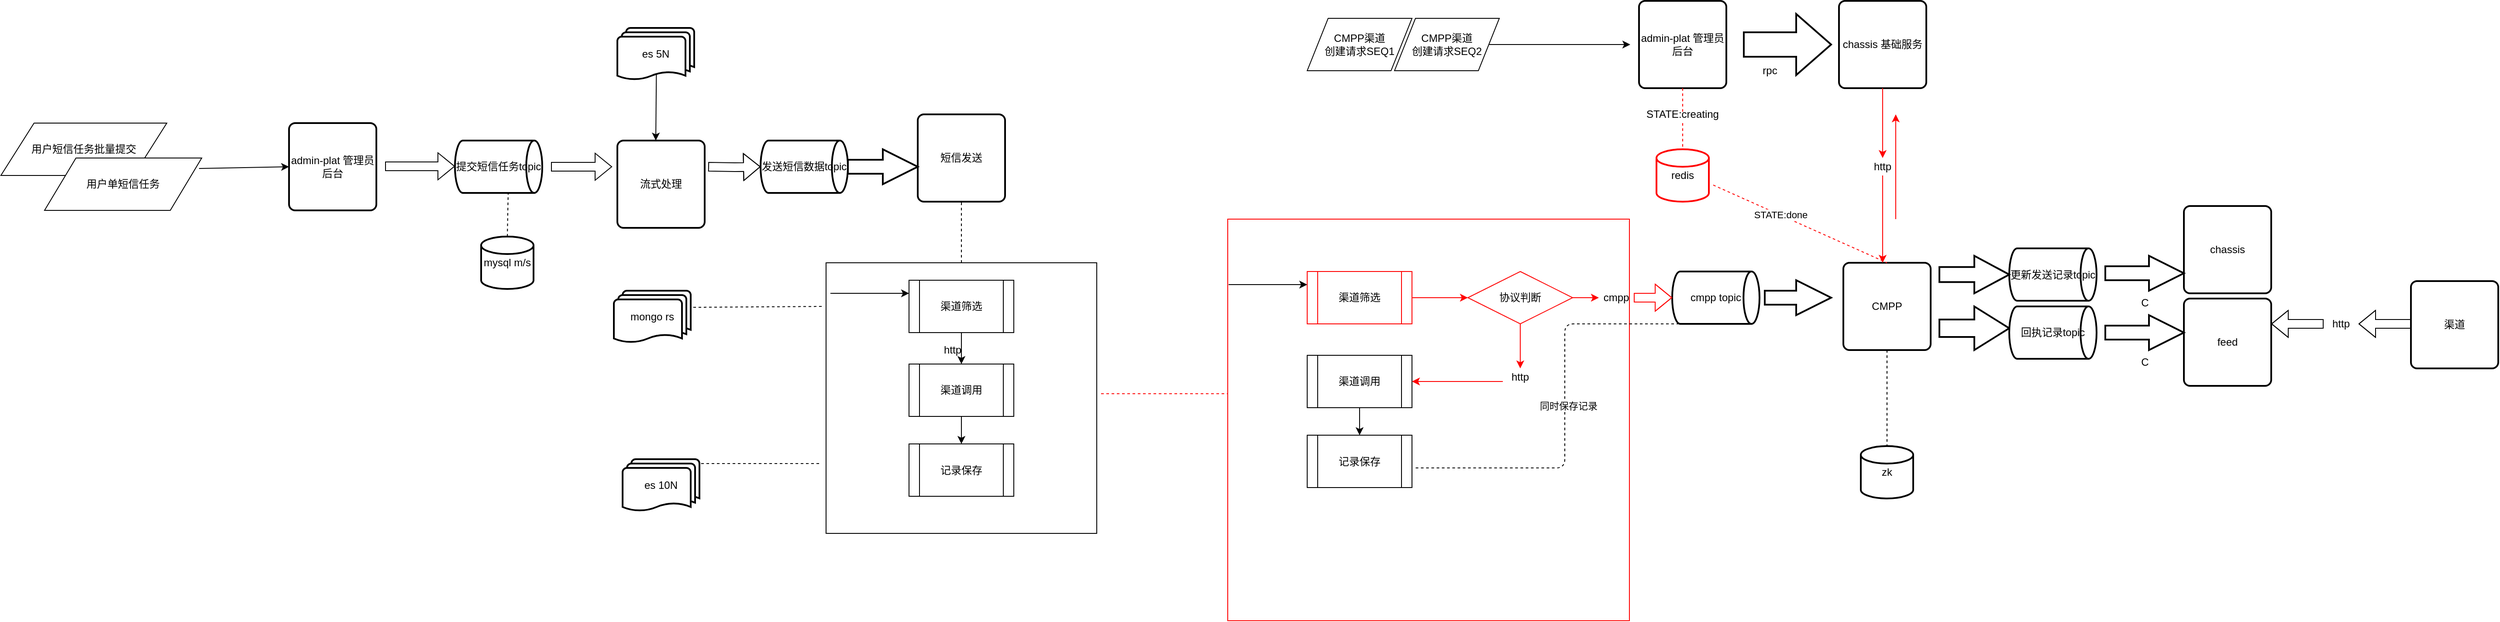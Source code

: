<mxfile version="13.1.1" type="github">
  <diagram id="C5RBs43oDa-KdzZeNtuy" name="Page-1">
    <mxGraphModel dx="2249" dy="713" grid="1" gridSize="10" guides="1" tooltips="1" connect="1" arrows="1" fold="1" page="1" pageScale="1" pageWidth="827" pageHeight="1169" math="0" shadow="0">
      <root>
        <mxCell id="WIyWlLk6GJQsqaUBKTNV-0" />
        <mxCell id="WIyWlLk6GJQsqaUBKTNV-1" parent="WIyWlLk6GJQsqaUBKTNV-0" />
        <mxCell id="lUR4yZglo8CspkgjD0Uk-7" value="用户短信任务批量提交" style="shape=parallelogram;perimeter=parallelogramPerimeter;whiteSpace=wrap;html=1;" parent="WIyWlLk6GJQsqaUBKTNV-1" vertex="1">
          <mxGeometry x="-470" y="200" width="190" height="60" as="geometry" />
        </mxCell>
        <mxCell id="lUR4yZglo8CspkgjD0Uk-5" value="" style="edgeStyle=orthogonalEdgeStyle;shape=flexArrow;rounded=0;orthogonalLoop=1;jettySize=auto;html=1;entryX=0;entryY=0.5;entryDx=0;entryDy=0;entryPerimeter=0;" parent="WIyWlLk6GJQsqaUBKTNV-1" target="lUR4yZglo8CspkgjD0Uk-69" edge="1">
          <mxGeometry relative="1" as="geometry">
            <mxPoint x="340" y="250" as="sourcePoint" />
            <mxPoint x="414" y="250" as="targetPoint" />
          </mxGeometry>
        </mxCell>
        <mxCell id="lUR4yZglo8CspkgjD0Uk-3" value="" style="edgeStyle=orthogonalEdgeStyle;shape=flexArrow;rounded=0;orthogonalLoop=1;jettySize=auto;html=1;" parent="WIyWlLk6GJQsqaUBKTNV-1" edge="1">
          <mxGeometry relative="1" as="geometry">
            <mxPoint x="50" y="249.5" as="targetPoint" />
            <mxPoint x="-30" y="249.5" as="sourcePoint" />
          </mxGeometry>
        </mxCell>
        <mxCell id="lUR4yZglo8CspkgjD0Uk-2" value="用户单短信任务" style="shape=parallelogram;perimeter=parallelogramPerimeter;whiteSpace=wrap;html=1;" parent="WIyWlLk6GJQsqaUBKTNV-1" vertex="1">
          <mxGeometry x="-420" y="240" width="180" height="60" as="geometry" />
        </mxCell>
        <mxCell id="lUR4yZglo8CspkgjD0Uk-6" value="" style="edgeStyle=orthogonalEdgeStyle;shape=flexArrow;rounded=0;orthogonalLoop=1;jettySize=auto;html=1;" parent="WIyWlLk6GJQsqaUBKTNV-1" edge="1">
          <mxGeometry relative="1" as="geometry">
            <mxPoint x="160" y="250" as="sourcePoint" />
            <mxPoint x="230" y="250" as="targetPoint" />
          </mxGeometry>
        </mxCell>
        <mxCell id="lUR4yZglo8CspkgjD0Uk-11" value="" style="whiteSpace=wrap;html=1;aspect=fixed;" parent="WIyWlLk6GJQsqaUBKTNV-1" vertex="1">
          <mxGeometry x="475" y="360" width="310" height="310" as="geometry" />
        </mxCell>
        <mxCell id="lUR4yZglo8CspkgjD0Uk-12" value="" style="endArrow=none;dashed=1;html=1;entryX=0.5;entryY=1;entryDx=0;entryDy=0;" parent="WIyWlLk6GJQsqaUBKTNV-1" source="lUR4yZglo8CspkgjD0Uk-11" target="lUR4yZglo8CspkgjD0Uk-73" edge="1">
          <mxGeometry width="50" height="50" relative="1" as="geometry">
            <mxPoint x="390" y="410" as="sourcePoint" />
            <mxPoint x="600" y="280" as="targetPoint" />
          </mxGeometry>
        </mxCell>
        <mxCell id="lUR4yZglo8CspkgjD0Uk-17" value="渠道调用" style="shape=process;whiteSpace=wrap;html=1;backgroundOutline=1;" parent="WIyWlLk6GJQsqaUBKTNV-1" vertex="1">
          <mxGeometry x="570" y="476" width="120" height="60" as="geometry" />
        </mxCell>
        <mxCell id="lUR4yZglo8CspkgjD0Uk-18" value="记录保存" style="shape=process;whiteSpace=wrap;html=1;backgroundOutline=1;" parent="WIyWlLk6GJQsqaUBKTNV-1" vertex="1">
          <mxGeometry x="570" y="567.5" width="120" height="60" as="geometry" />
        </mxCell>
        <mxCell id="lUR4yZglo8CspkgjD0Uk-19" value="渠道筛选" style="shape=process;whiteSpace=wrap;html=1;backgroundOutline=1;" parent="WIyWlLk6GJQsqaUBKTNV-1" vertex="1">
          <mxGeometry x="570" y="380" width="120" height="60" as="geometry" />
        </mxCell>
        <mxCell id="lUR4yZglo8CspkgjD0Uk-20" value="" style="endArrow=none;dashed=1;html=1;" parent="WIyWlLk6GJQsqaUBKTNV-1" edge="1">
          <mxGeometry width="50" height="50" relative="1" as="geometry">
            <mxPoint x="332" y="590" as="sourcePoint" />
            <mxPoint x="470" y="590" as="targetPoint" />
          </mxGeometry>
        </mxCell>
        <mxCell id="lUR4yZglo8CspkgjD0Uk-22" value="" style="endArrow=none;dashed=1;html=1;exitX=1.034;exitY=0.317;exitDx=0;exitDy=0;exitPerimeter=0;" parent="WIyWlLk6GJQsqaUBKTNV-1" source="lUR4yZglo8CspkgjD0Uk-66" edge="1">
          <mxGeometry width="50" height="50" relative="1" as="geometry">
            <mxPoint x="330" y="410" as="sourcePoint" />
            <mxPoint x="472" y="410" as="targetPoint" />
          </mxGeometry>
        </mxCell>
        <mxCell id="lUR4yZglo8CspkgjD0Uk-36" value="" style="endArrow=none;dashed=1;html=1;entryX=1;entryY=0.613;entryDx=0;entryDy=0;exitX=0.5;exitY=0;exitDx=0;exitDy=0;entryPerimeter=0;" parent="WIyWlLk6GJQsqaUBKTNV-1" edge="1">
          <mxGeometry width="50" height="50" relative="1" as="geometry">
            <mxPoint x="110" y="330" as="sourcePoint" />
            <mxPoint x="110.96" y="280" as="targetPoint" />
          </mxGeometry>
        </mxCell>
        <mxCell id="lUR4yZglo8CspkgjD0Uk-37" value="" style="endArrow=classic;html=1;entryX=0.5;entryY=0;entryDx=0;entryDy=0;exitX=0.508;exitY=0.888;exitDx=0;exitDy=0;exitPerimeter=0;" parent="WIyWlLk6GJQsqaUBKTNV-1" edge="1">
          <mxGeometry width="50" height="50" relative="1" as="geometry">
            <mxPoint x="280.96" y="111.04" as="sourcePoint" />
            <mxPoint x="280" y="220" as="targetPoint" />
          </mxGeometry>
        </mxCell>
        <mxCell id="lUR4yZglo8CspkgjD0Uk-38" value="" style="endArrow=classic;html=1;exitX=0.5;exitY=1;exitDx=0;exitDy=0;entryX=0.5;entryY=0;entryDx=0;entryDy=0;" parent="WIyWlLk6GJQsqaUBKTNV-1" source="lUR4yZglo8CspkgjD0Uk-19" target="lUR4yZglo8CspkgjD0Uk-17" edge="1">
          <mxGeometry width="50" height="50" relative="1" as="geometry">
            <mxPoint x="420" y="520" as="sourcePoint" />
            <mxPoint x="470" y="470" as="targetPoint" />
          </mxGeometry>
        </mxCell>
        <mxCell id="lUR4yZglo8CspkgjD0Uk-39" value="" style="endArrow=classic;html=1;exitX=0.5;exitY=1;exitDx=0;exitDy=0;entryX=0.5;entryY=0;entryDx=0;entryDy=0;" parent="WIyWlLk6GJQsqaUBKTNV-1" source="lUR4yZglo8CspkgjD0Uk-17" target="lUR4yZglo8CspkgjD0Uk-18" edge="1">
          <mxGeometry width="50" height="50" relative="1" as="geometry">
            <mxPoint x="640" y="450" as="sourcePoint" />
            <mxPoint x="640" y="480" as="targetPoint" />
          </mxGeometry>
        </mxCell>
        <mxCell id="lUR4yZglo8CspkgjD0Uk-40" value="" style="endArrow=classic;html=1;entryX=0;entryY=0.25;entryDx=0;entryDy=0;" parent="WIyWlLk6GJQsqaUBKTNV-1" target="lUR4yZglo8CspkgjD0Uk-19" edge="1">
          <mxGeometry width="50" height="50" relative="1" as="geometry">
            <mxPoint x="480" y="395" as="sourcePoint" />
            <mxPoint x="470" y="470" as="targetPoint" />
          </mxGeometry>
        </mxCell>
        <mxCell id="lUR4yZglo8CspkgjD0Uk-43" value="http" style="text;html=1;strokeColor=none;fillColor=none;align=center;verticalAlign=middle;whiteSpace=wrap;rounded=0;" parent="WIyWlLk6GJQsqaUBKTNV-1" vertex="1">
          <mxGeometry x="600" y="450" width="40" height="20" as="geometry" />
        </mxCell>
        <mxCell id="lUR4yZglo8CspkgjD0Uk-46" value="" style="endArrow=none;dashed=1;html=1;strokeColor=#FF0000;" parent="WIyWlLk6GJQsqaUBKTNV-1" edge="1">
          <mxGeometry width="50" height="50" relative="1" as="geometry">
            <mxPoint x="790" y="510" as="sourcePoint" />
            <mxPoint x="940" y="510" as="targetPoint" />
          </mxGeometry>
        </mxCell>
        <mxCell id="lUR4yZglo8CspkgjD0Uk-47" value="" style="whiteSpace=wrap;html=1;aspect=fixed;strokeColor=#FF0000;" parent="WIyWlLk6GJQsqaUBKTNV-1" vertex="1">
          <mxGeometry x="935" y="310" width="460" height="460" as="geometry" />
        </mxCell>
        <mxCell id="lUR4yZglo8CspkgjD0Uk-48" value="渠道调用" style="shape=process;whiteSpace=wrap;html=1;backgroundOutline=1;strokeColor=#000000;" parent="WIyWlLk6GJQsqaUBKTNV-1" vertex="1">
          <mxGeometry x="1026" y="466" width="120" height="60" as="geometry" />
        </mxCell>
        <mxCell id="lUR4yZglo8CspkgjD0Uk-49" value="记录保存" style="shape=process;whiteSpace=wrap;html=1;backgroundOutline=1;strokeColor=#000000;" parent="WIyWlLk6GJQsqaUBKTNV-1" vertex="1">
          <mxGeometry x="1026" y="557.5" width="120" height="60" as="geometry" />
        </mxCell>
        <mxCell id="lUR4yZglo8CspkgjD0Uk-50" value="渠道筛选" style="shape=process;whiteSpace=wrap;html=1;backgroundOutline=1;strokeColor=#FF0000;" parent="WIyWlLk6GJQsqaUBKTNV-1" vertex="1">
          <mxGeometry x="1026" y="370" width="120" height="60" as="geometry" />
        </mxCell>
        <mxCell id="lUR4yZglo8CspkgjD0Uk-52" value="" style="endArrow=classic;html=1;exitX=0.5;exitY=1;exitDx=0;exitDy=0;entryX=0.5;entryY=0;entryDx=0;entryDy=0;strokeColor=#000000;" parent="WIyWlLk6GJQsqaUBKTNV-1" source="lUR4yZglo8CspkgjD0Uk-48" target="lUR4yZglo8CspkgjD0Uk-49" edge="1">
          <mxGeometry width="50" height="50" relative="1" as="geometry">
            <mxPoint x="1096" y="440" as="sourcePoint" />
            <mxPoint x="1096" y="470" as="targetPoint" />
          </mxGeometry>
        </mxCell>
        <mxCell id="lUR4yZglo8CspkgjD0Uk-53" value="" style="endArrow=classic;html=1;entryX=0;entryY=0.25;entryDx=0;entryDy=0;strokeColor=#000000;" parent="WIyWlLk6GJQsqaUBKTNV-1" target="lUR4yZglo8CspkgjD0Uk-50" edge="1">
          <mxGeometry width="50" height="50" relative="1" as="geometry">
            <mxPoint x="936" y="385" as="sourcePoint" />
            <mxPoint x="926" y="460" as="targetPoint" />
          </mxGeometry>
        </mxCell>
        <mxCell id="lUR4yZglo8CspkgjD0Uk-55" value="协议判断" style="rhombus;whiteSpace=wrap;html=1;strokeColor=#FF0000;fillColor=#FFFFFF;" parent="WIyWlLk6GJQsqaUBKTNV-1" vertex="1">
          <mxGeometry x="1210" y="370" width="120" height="60" as="geometry" />
        </mxCell>
        <mxCell id="lUR4yZglo8CspkgjD0Uk-58" value="" style="endArrow=classic;html=1;strokeColor=#FF0000;exitX=1;exitY=0.5;exitDx=0;exitDy=0;entryX=0;entryY=0.5;entryDx=0;entryDy=0;" parent="WIyWlLk6GJQsqaUBKTNV-1" source="lUR4yZglo8CspkgjD0Uk-50" target="lUR4yZglo8CspkgjD0Uk-55" edge="1">
          <mxGeometry width="50" height="50" relative="1" as="geometry">
            <mxPoint x="930" y="610" as="sourcePoint" />
            <mxPoint x="980" y="560" as="targetPoint" />
          </mxGeometry>
        </mxCell>
        <mxCell id="lUR4yZglo8CspkgjD0Uk-65" value="es 10N" style="strokeWidth=2;html=1;shape=mxgraph.flowchart.multi-document;whiteSpace=wrap;fillColor=#FFFFFF;" parent="WIyWlLk6GJQsqaUBKTNV-1" vertex="1">
          <mxGeometry x="242" y="585" width="88" height="60" as="geometry" />
        </mxCell>
        <mxCell id="lUR4yZglo8CspkgjD0Uk-66" value="mongo rs" style="strokeWidth=2;html=1;shape=mxgraph.flowchart.multi-document;whiteSpace=wrap;fillColor=#FFFFFF;" parent="WIyWlLk6GJQsqaUBKTNV-1" vertex="1">
          <mxGeometry x="232" y="392" width="88" height="60" as="geometry" />
        </mxCell>
        <mxCell id="lUR4yZglo8CspkgjD0Uk-67" value="mysql m/s" style="strokeWidth=2;html=1;shape=mxgraph.flowchart.database;whiteSpace=wrap;fillColor=#FFFFFF;" parent="WIyWlLk6GJQsqaUBKTNV-1" vertex="1">
          <mxGeometry x="80" y="330" width="60" height="60" as="geometry" />
        </mxCell>
        <mxCell id="lUR4yZglo8CspkgjD0Uk-68" value="es 5N" style="strokeWidth=2;html=1;shape=mxgraph.flowchart.multi-document;whiteSpace=wrap;fillColor=#FFFFFF;" parent="WIyWlLk6GJQsqaUBKTNV-1" vertex="1">
          <mxGeometry x="236" y="91" width="88" height="60" as="geometry" />
        </mxCell>
        <mxCell id="lUR4yZglo8CspkgjD0Uk-69" value="发送短信数据topic" style="strokeWidth=2;html=1;shape=mxgraph.flowchart.direct_data;whiteSpace=wrap;fillColor=#FFFFFF;" parent="WIyWlLk6GJQsqaUBKTNV-1" vertex="1">
          <mxGeometry x="400" y="220" width="100" height="60" as="geometry" />
        </mxCell>
        <mxCell id="lUR4yZglo8CspkgjD0Uk-70" value="提交短信任务topic" style="strokeWidth=2;html=1;shape=mxgraph.flowchart.direct_data;whiteSpace=wrap;fillColor=#FFFFFF;" parent="WIyWlLk6GJQsqaUBKTNV-1" vertex="1">
          <mxGeometry x="50" y="220" width="100" height="60" as="geometry" />
        </mxCell>
        <mxCell id="lUR4yZglo8CspkgjD0Uk-73" value="短信发送" style="rounded=1;whiteSpace=wrap;html=1;absoluteArcSize=1;arcSize=14;strokeWidth=2;fillColor=#FFFFFF;" parent="WIyWlLk6GJQsqaUBKTNV-1" vertex="1">
          <mxGeometry x="580" y="190" width="100" height="100" as="geometry" />
        </mxCell>
        <mxCell id="lUR4yZglo8CspkgjD0Uk-74" value="" style="verticalLabelPosition=bottom;verticalAlign=top;html=1;strokeWidth=2;shape=mxgraph.arrows2.arrow;dy=0.6;dx=40;notch=0;fillColor=#FFFFFF;" parent="WIyWlLk6GJQsqaUBKTNV-1" vertex="1">
          <mxGeometry x="500" y="230" width="80" height="40" as="geometry" />
        </mxCell>
        <mxCell id="lUR4yZglo8CspkgjD0Uk-75" value="&lt;span&gt;流式处理&lt;/span&gt;" style="rounded=1;whiteSpace=wrap;html=1;absoluteArcSize=1;arcSize=14;strokeWidth=2;fillColor=#FFFFFF;" parent="WIyWlLk6GJQsqaUBKTNV-1" vertex="1">
          <mxGeometry x="236" y="220" width="100" height="100" as="geometry" />
        </mxCell>
        <mxCell id="lUR4yZglo8CspkgjD0Uk-77" value="cmpp topic" style="strokeWidth=2;html=1;shape=mxgraph.flowchart.direct_data;whiteSpace=wrap;fillColor=#FFFFFF;" parent="WIyWlLk6GJQsqaUBKTNV-1" vertex="1">
          <mxGeometry x="1444" y="370" width="100" height="60" as="geometry" />
        </mxCell>
        <mxCell id="lUR4yZglo8CspkgjD0Uk-81" value="" style="edgeStyle=elbowEdgeStyle;shape=flexArrow;rounded=0;orthogonalLoop=1;jettySize=auto;elbow=vertical;html=1;strokeColor=#FF0000;" parent="WIyWlLk6GJQsqaUBKTNV-1" source="lUR4yZglo8CspkgjD0Uk-79" target="lUR4yZglo8CspkgjD0Uk-77" edge="1">
          <mxGeometry relative="1" as="geometry" />
        </mxCell>
        <mxCell id="lUR4yZglo8CspkgjD0Uk-79" value="cmpp" style="text;html=1;strokeColor=none;fillColor=none;align=center;verticalAlign=middle;whiteSpace=wrap;rounded=0;" parent="WIyWlLk6GJQsqaUBKTNV-1" vertex="1">
          <mxGeometry x="1360" y="390" width="40" height="20" as="geometry" />
        </mxCell>
        <mxCell id="lUR4yZglo8CspkgjD0Uk-80" value="" style="endArrow=classic;html=1;strokeColor=#FF0000;exitX=1;exitY=0.5;exitDx=0;exitDy=0;entryX=0;entryY=0.5;entryDx=0;entryDy=0;entryPerimeter=0;" parent="WIyWlLk6GJQsqaUBKTNV-1" source="lUR4yZglo8CspkgjD0Uk-55" target="lUR4yZglo8CspkgjD0Uk-79" edge="1">
          <mxGeometry width="50" height="50" relative="1" as="geometry">
            <mxPoint x="1330" y="400" as="sourcePoint" />
            <mxPoint x="1400" y="400" as="targetPoint" />
            <Array as="points" />
          </mxGeometry>
        </mxCell>
        <mxCell id="lUR4yZglo8CspkgjD0Uk-82" value="http" style="text;html=1;strokeColor=none;fillColor=none;align=center;verticalAlign=middle;whiteSpace=wrap;rounded=0;" parent="WIyWlLk6GJQsqaUBKTNV-1" vertex="1">
          <mxGeometry x="1250" y="481" width="40" height="20" as="geometry" />
        </mxCell>
        <mxCell id="lUR4yZglo8CspkgjD0Uk-89" value="" style="endArrow=classic;html=1;strokeColor=#FF0000;exitX=0.5;exitY=1;exitDx=0;exitDy=0;entryX=0.5;entryY=0;entryDx=0;entryDy=0;" parent="WIyWlLk6GJQsqaUBKTNV-1" source="lUR4yZglo8CspkgjD0Uk-55" target="lUR4yZglo8CspkgjD0Uk-82" edge="1">
          <mxGeometry width="50" height="50" relative="1" as="geometry">
            <mxPoint x="1260" y="470" as="sourcePoint" />
            <mxPoint x="1310" y="420" as="targetPoint" />
          </mxGeometry>
        </mxCell>
        <mxCell id="lUR4yZglo8CspkgjD0Uk-90" value="" style="endArrow=classic;html=1;strokeColor=#FF0000;exitX=0;exitY=0.75;exitDx=0;exitDy=0;" parent="WIyWlLk6GJQsqaUBKTNV-1" source="lUR4yZglo8CspkgjD0Uk-82" target="lUR4yZglo8CspkgjD0Uk-48" edge="1">
          <mxGeometry width="50" height="50" relative="1" as="geometry">
            <mxPoint x="1190" y="530" as="sourcePoint" />
            <mxPoint x="1240" y="480" as="targetPoint" />
          </mxGeometry>
        </mxCell>
        <mxCell id="lUR4yZglo8CspkgjD0Uk-92" value="" style="verticalLabelPosition=bottom;verticalAlign=top;html=1;strokeWidth=2;shape=mxgraph.arrows2.arrow;dy=0.6;dx=40;notch=0;fillColor=#FFFFFF;" parent="WIyWlLk6GJQsqaUBKTNV-1" vertex="1">
          <mxGeometry x="1550" y="380" width="76" height="40" as="geometry" />
        </mxCell>
        <mxCell id="lUR4yZglo8CspkgjD0Uk-93" value="更新发送记录topic" style="strokeWidth=2;html=1;shape=mxgraph.flowchart.direct_data;whiteSpace=wrap;fillColor=#FFFFFF;" parent="WIyWlLk6GJQsqaUBKTNV-1" vertex="1">
          <mxGeometry x="1830" y="343.5" width="100" height="60" as="geometry" />
        </mxCell>
        <mxCell id="lUR4yZglo8CspkgjD0Uk-94" value="" style="verticalLabelPosition=bottom;verticalAlign=top;html=1;strokeWidth=2;shape=mxgraph.arrows2.arrow;dy=0.6;dx=40;notch=0;fillColor=#FFFFFF;" parent="WIyWlLk6GJQsqaUBKTNV-1" vertex="1">
          <mxGeometry x="1750" y="352" width="80" height="43" as="geometry" />
        </mxCell>
        <mxCell id="lUR4yZglo8CspkgjD0Uk-95" value="" style="verticalLabelPosition=bottom;verticalAlign=top;html=1;strokeWidth=2;shape=mxgraph.arrows2.arrow;dy=0.6;dx=40;notch=0;fillColor=#FFFFFF;" parent="WIyWlLk6GJQsqaUBKTNV-1" vertex="1">
          <mxGeometry x="1750" y="410" width="80" height="50" as="geometry" />
        </mxCell>
        <mxCell id="lUR4yZglo8CspkgjD0Uk-96" value="回执记录topic" style="strokeWidth=2;html=1;shape=mxgraph.flowchart.direct_data;whiteSpace=wrap;fillColor=#FFFFFF;" parent="WIyWlLk6GJQsqaUBKTNV-1" vertex="1">
          <mxGeometry x="1830" y="410" width="100" height="60" as="geometry" />
        </mxCell>
        <mxCell id="lUR4yZglo8CspkgjD0Uk-97" value="feed" style="rounded=1;whiteSpace=wrap;html=1;absoluteArcSize=1;arcSize=14;strokeWidth=2;fillColor=#FFFFFF;" parent="WIyWlLk6GJQsqaUBKTNV-1" vertex="1">
          <mxGeometry x="2030" y="401" width="100" height="100" as="geometry" />
        </mxCell>
        <mxCell id="lUR4yZglo8CspkgjD0Uk-98" value="chassis" style="rounded=1;whiteSpace=wrap;html=1;absoluteArcSize=1;arcSize=14;strokeWidth=2;fillColor=#FFFFFF;" parent="WIyWlLk6GJQsqaUBKTNV-1" vertex="1">
          <mxGeometry x="2030" y="295" width="100" height="100" as="geometry" />
        </mxCell>
        <mxCell id="lUR4yZglo8CspkgjD0Uk-99" value="C" style="verticalLabelPosition=bottom;verticalAlign=top;html=1;strokeWidth=2;shape=mxgraph.arrows2.arrow;dy=0.6;dx=40;notch=0;fillColor=#FFFFFF;" parent="WIyWlLk6GJQsqaUBKTNV-1" vertex="1">
          <mxGeometry x="1940" y="420" width="90" height="40" as="geometry" />
        </mxCell>
        <mxCell id="lUR4yZglo8CspkgjD0Uk-108" value="C" style="verticalLabelPosition=bottom;verticalAlign=top;html=1;strokeWidth=2;shape=mxgraph.arrows2.arrow;dy=0.6;dx=40;notch=0;fillColor=#FFFFFF;" parent="WIyWlLk6GJQsqaUBKTNV-1" vertex="1">
          <mxGeometry x="1940" y="352" width="90" height="40" as="geometry" />
        </mxCell>
        <mxCell id="lUR4yZglo8CspkgjD0Uk-113" value="" style="edgeStyle=elbowEdgeStyle;shape=flexArrow;rounded=0;orthogonalLoop=1;jettySize=auto;elbow=vertical;html=1;strokeColor=#000000;" parent="WIyWlLk6GJQsqaUBKTNV-1" source="lUR4yZglo8CspkgjD0Uk-112" target="lUR4yZglo8CspkgjD0Uk-97" edge="1">
          <mxGeometry relative="1" as="geometry" />
        </mxCell>
        <mxCell id="lUR4yZglo8CspkgjD0Uk-112" value="http" style="text;html=1;strokeColor=none;fillColor=none;align=center;verticalAlign=middle;whiteSpace=wrap;rounded=0;" parent="WIyWlLk6GJQsqaUBKTNV-1" vertex="1">
          <mxGeometry x="2190" y="420" width="40" height="20" as="geometry" />
        </mxCell>
        <mxCell id="lUR4yZglo8CspkgjD0Uk-115" value="" style="edgeStyle=elbowEdgeStyle;shape=flexArrow;rounded=0;orthogonalLoop=1;jettySize=auto;elbow=vertical;html=1;strokeColor=#000000;" parent="WIyWlLk6GJQsqaUBKTNV-1" source="lUR4yZglo8CspkgjD0Uk-114" target="lUR4yZglo8CspkgjD0Uk-112" edge="1">
          <mxGeometry relative="1" as="geometry" />
        </mxCell>
        <mxCell id="lUR4yZglo8CspkgjD0Uk-114" value="渠道" style="rounded=1;whiteSpace=wrap;html=1;absoluteArcSize=1;arcSize=14;strokeWidth=2;fillColor=#FFFFFF;" parent="WIyWlLk6GJQsqaUBKTNV-1" vertex="1">
          <mxGeometry x="2290" y="381" width="100" height="100" as="geometry" />
        </mxCell>
        <mxCell id="lUR4yZglo8CspkgjD0Uk-116" value="" style="endArrow=none;dashed=1;html=1;strokeColor=#FFFFFF;entryX=0;entryY=1;entryDx=0;entryDy=0;exitX=1.017;exitY=0.4;exitDx=0;exitDy=0;exitPerimeter=0;" parent="WIyWlLk6GJQsqaUBKTNV-1" source="lUR4yZglo8CspkgjD0Uk-67" target="lUR4yZglo8CspkgjD0Uk-75" edge="1">
          <mxGeometry width="50" height="50" relative="1" as="geometry">
            <mxPoint x="230" y="410" as="sourcePoint" />
            <mxPoint x="280" y="360" as="targetPoint" />
          </mxGeometry>
        </mxCell>
        <mxCell id="lUR4yZglo8CspkgjD0Uk-117" value="" style="endArrow=none;dashed=1;html=1;strokeColor=#000000;exitX=0.5;exitY=1;exitDx=0;exitDy=0;exitPerimeter=0;entryX=1.017;entryY=0.625;entryDx=0;entryDy=0;entryPerimeter=0;edgeStyle=elbowEdgeStyle;" parent="WIyWlLk6GJQsqaUBKTNV-1" source="lUR4yZglo8CspkgjD0Uk-77" target="lUR4yZglo8CspkgjD0Uk-49" edge="1">
          <mxGeometry width="50" height="50" relative="1" as="geometry">
            <mxPoint x="1480" y="400" as="sourcePoint" />
            <mxPoint x="1530" y="350" as="targetPoint" />
          </mxGeometry>
        </mxCell>
        <mxCell id="lUR4yZglo8CspkgjD0Uk-118" value="同时保存记录" style="edgeLabel;html=1;align=center;verticalAlign=middle;resizable=0;points=[];" parent="lUR4yZglo8CspkgjD0Uk-117" vertex="1" connectable="0">
          <mxGeometry x="0.045" y="4" relative="1" as="geometry">
            <mxPoint as="offset" />
          </mxGeometry>
        </mxCell>
        <mxCell id="VhGkUzgQLI79mrX-EeJx-0" value="admin-plat 管理员后台" style="rounded=1;whiteSpace=wrap;html=1;absoluteArcSize=1;arcSize=14;strokeWidth=2;" vertex="1" parent="WIyWlLk6GJQsqaUBKTNV-1">
          <mxGeometry x="1406" y="60" width="100" height="100" as="geometry" />
        </mxCell>
        <mxCell id="VhGkUzgQLI79mrX-EeJx-1" value="&lt;span&gt;CMPP渠道&lt;/span&gt;&lt;br&gt;&lt;span&gt;创建请求SEQ1&lt;/span&gt;" style="shape=parallelogram;perimeter=parallelogramPerimeter;whiteSpace=wrap;html=1;" vertex="1" parent="WIyWlLk6GJQsqaUBKTNV-1">
          <mxGeometry x="1026" y="80" width="120" height="60" as="geometry" />
        </mxCell>
        <mxCell id="VhGkUzgQLI79mrX-EeJx-2" value="CMPP渠道&lt;br&gt;创建请求SEQ2" style="shape=parallelogram;perimeter=parallelogramPerimeter;whiteSpace=wrap;html=1;" vertex="1" parent="WIyWlLk6GJQsqaUBKTNV-1">
          <mxGeometry x="1126" y="80" width="120" height="60" as="geometry" />
        </mxCell>
        <mxCell id="VhGkUzgQLI79mrX-EeJx-8" value="chassis 基础服务" style="rounded=1;whiteSpace=wrap;html=1;absoluteArcSize=1;arcSize=14;strokeWidth=2;" vertex="1" parent="WIyWlLk6GJQsqaUBKTNV-1">
          <mxGeometry x="1635" y="60" width="100" height="100" as="geometry" />
        </mxCell>
        <mxCell id="VhGkUzgQLI79mrX-EeJx-13" value="rpc" style="text;html=1;strokeColor=none;fillColor=none;align=center;verticalAlign=middle;whiteSpace=wrap;rounded=0;" vertex="1" parent="WIyWlLk6GJQsqaUBKTNV-1">
          <mxGeometry x="1536" y="130" width="40" height="20" as="geometry" />
        </mxCell>
        <mxCell id="VhGkUzgQLI79mrX-EeJx-14" value="" style="endArrow=classic;html=1;exitX=1;exitY=0.5;exitDx=0;exitDy=0;" edge="1" parent="WIyWlLk6GJQsqaUBKTNV-1" source="VhGkUzgQLI79mrX-EeJx-2">
          <mxGeometry width="50" height="50" relative="1" as="geometry">
            <mxPoint x="1256" y="150" as="sourcePoint" />
            <mxPoint x="1396" y="110" as="targetPoint" />
          </mxGeometry>
        </mxCell>
        <mxCell id="VhGkUzgQLI79mrX-EeJx-15" value="" style="verticalLabelPosition=bottom;verticalAlign=top;html=1;strokeWidth=2;shape=mxgraph.arrows2.arrow;dy=0.6;dx=40;notch=0;" vertex="1" parent="WIyWlLk6GJQsqaUBKTNV-1">
          <mxGeometry x="1526" y="75" width="100" height="70" as="geometry" />
        </mxCell>
        <mxCell id="VhGkUzgQLI79mrX-EeJx-16" value="redis" style="strokeWidth=2;html=1;shape=mxgraph.flowchart.database;whiteSpace=wrap;strokeColor=#FF0000;" vertex="1" parent="WIyWlLk6GJQsqaUBKTNV-1">
          <mxGeometry x="1426" y="230" width="60" height="60" as="geometry" />
        </mxCell>
        <mxCell id="VhGkUzgQLI79mrX-EeJx-18" value="" style="endArrow=none;dashed=1;html=1;exitX=0.5;exitY=1;exitDx=0;exitDy=0;entryX=0.5;entryY=0;entryDx=0;entryDy=0;entryPerimeter=0;strokeColor=#FF0000;" edge="1" parent="WIyWlLk6GJQsqaUBKTNV-1" source="VhGkUzgQLI79mrX-EeJx-19" target="VhGkUzgQLI79mrX-EeJx-16">
          <mxGeometry width="50" height="50" relative="1" as="geometry">
            <mxPoint x="1300" y="-22" as="sourcePoint" />
            <mxPoint x="1350" y="-72" as="targetPoint" />
          </mxGeometry>
        </mxCell>
        <mxCell id="VhGkUzgQLI79mrX-EeJx-19" value="STATE:creating" style="text;html=1;strokeColor=none;fillColor=none;align=center;verticalAlign=middle;whiteSpace=wrap;rounded=0;" vertex="1" parent="WIyWlLk6GJQsqaUBKTNV-1">
          <mxGeometry x="1436" y="180" width="40" height="20" as="geometry" />
        </mxCell>
        <mxCell id="VhGkUzgQLI79mrX-EeJx-21" value="" style="endArrow=none;dashed=1;html=1;exitX=0.5;exitY=1;exitDx=0;exitDy=0;strokeColor=#FF0000;" edge="1" parent="WIyWlLk6GJQsqaUBKTNV-1" source="VhGkUzgQLI79mrX-EeJx-0">
          <mxGeometry width="50" height="50" relative="1" as="geometry">
            <mxPoint x="1456" y="60" as="sourcePoint" />
            <mxPoint x="1456" y="190" as="targetPoint" />
          </mxGeometry>
        </mxCell>
        <mxCell id="VhGkUzgQLI79mrX-EeJx-24" value="CMPP" style="rounded=1;whiteSpace=wrap;html=1;absoluteArcSize=1;arcSize=14;strokeWidth=2;" vertex="1" parent="WIyWlLk6GJQsqaUBKTNV-1">
          <mxGeometry x="1640" y="360" width="100" height="100" as="geometry" />
        </mxCell>
        <mxCell id="VhGkUzgQLI79mrX-EeJx-26" value="" style="endArrow=classic;html=1;exitX=0.5;exitY=1;exitDx=0;exitDy=0;strokeColor=#FF0000;" edge="1" parent="WIyWlLk6GJQsqaUBKTNV-1" source="VhGkUzgQLI79mrX-EeJx-28">
          <mxGeometry width="50" height="50" relative="1" as="geometry">
            <mxPoint x="1600" y="240" as="sourcePoint" />
            <mxPoint x="1685" y="360" as="targetPoint" />
          </mxGeometry>
        </mxCell>
        <mxCell id="VhGkUzgQLI79mrX-EeJx-27" value="" style="endArrow=classic;html=1;strokeColor=#FF0000;" edge="1" parent="WIyWlLk6GJQsqaUBKTNV-1">
          <mxGeometry width="50" height="50" relative="1" as="geometry">
            <mxPoint x="1700" y="310" as="sourcePoint" />
            <mxPoint x="1700" y="190" as="targetPoint" />
          </mxGeometry>
        </mxCell>
        <mxCell id="VhGkUzgQLI79mrX-EeJx-29" value="" style="endArrow=none;dashed=1;html=1;entryX=0.5;entryY=0;entryDx=0;entryDy=0;exitX=1.083;exitY=0.683;exitDx=0;exitDy=0;exitPerimeter=0;strokeColor=#FF0000;" edge="1" parent="WIyWlLk6GJQsqaUBKTNV-1" source="VhGkUzgQLI79mrX-EeJx-16" target="VhGkUzgQLI79mrX-EeJx-24">
          <mxGeometry width="50" height="50" relative="1" as="geometry">
            <mxPoint x="1550" y="-22" as="sourcePoint" />
            <mxPoint x="1600" y="-72" as="targetPoint" />
          </mxGeometry>
        </mxCell>
        <mxCell id="VhGkUzgQLI79mrX-EeJx-30" value="STATE:done" style="edgeLabel;html=1;align=center;verticalAlign=middle;resizable=0;points=[];strokeColor=#FF0000;" vertex="1" connectable="0" parent="VhGkUzgQLI79mrX-EeJx-29">
          <mxGeometry x="-0.251" y="-5" relative="1" as="geometry">
            <mxPoint x="4.35" y="-4.12" as="offset" />
          </mxGeometry>
        </mxCell>
        <mxCell id="VhGkUzgQLI79mrX-EeJx-31" value="zk" style="strokeWidth=2;html=1;shape=mxgraph.flowchart.database;whiteSpace=wrap;" vertex="1" parent="WIyWlLk6GJQsqaUBKTNV-1">
          <mxGeometry x="1660" y="570" width="60" height="60" as="geometry" />
        </mxCell>
        <mxCell id="VhGkUzgQLI79mrX-EeJx-32" value="" style="endArrow=none;dashed=1;html=1;entryX=0.5;entryY=0;entryDx=0;entryDy=0;entryPerimeter=0;" edge="1" parent="WIyWlLk6GJQsqaUBKTNV-1" target="VhGkUzgQLI79mrX-EeJx-31">
          <mxGeometry width="50" height="50" relative="1" as="geometry">
            <mxPoint x="1690" y="460" as="sourcePoint" />
            <mxPoint x="1695" y="570" as="targetPoint" />
          </mxGeometry>
        </mxCell>
        <mxCell id="VhGkUzgQLI79mrX-EeJx-28" value="http" style="text;html=1;strokeColor=none;fillColor=none;align=center;verticalAlign=middle;whiteSpace=wrap;rounded=0;" vertex="1" parent="WIyWlLk6GJQsqaUBKTNV-1">
          <mxGeometry x="1665" y="240" width="40" height="20" as="geometry" />
        </mxCell>
        <mxCell id="VhGkUzgQLI79mrX-EeJx-34" value="" style="endArrow=classic;html=1;exitX=0.5;exitY=1;exitDx=0;exitDy=0;strokeColor=#FF0000;" edge="1" parent="WIyWlLk6GJQsqaUBKTNV-1" source="VhGkUzgQLI79mrX-EeJx-8" target="VhGkUzgQLI79mrX-EeJx-28">
          <mxGeometry width="50" height="50" relative="1" as="geometry">
            <mxPoint x="1685" y="160" as="sourcePoint" />
            <mxPoint x="1685" y="360" as="targetPoint" />
          </mxGeometry>
        </mxCell>
        <mxCell id="VhGkUzgQLI79mrX-EeJx-37" value="admin-plat 管理员后台" style="rounded=1;whiteSpace=wrap;html=1;absoluteArcSize=1;arcSize=14;strokeWidth=2;" vertex="1" parent="WIyWlLk6GJQsqaUBKTNV-1">
          <mxGeometry x="-140" y="200" width="100" height="100" as="geometry" />
        </mxCell>
        <mxCell id="VhGkUzgQLI79mrX-EeJx-38" value="" style="endArrow=classic;html=1;entryX=0;entryY=0.5;entryDx=0;entryDy=0;exitX=0.983;exitY=0.2;exitDx=0;exitDy=0;exitPerimeter=0;" edge="1" parent="WIyWlLk6GJQsqaUBKTNV-1" source="lUR4yZglo8CspkgjD0Uk-2" target="VhGkUzgQLI79mrX-EeJx-37">
          <mxGeometry width="50" height="50" relative="1" as="geometry">
            <mxPoint x="-10" y="470" as="sourcePoint" />
            <mxPoint x="40" y="420" as="targetPoint" />
          </mxGeometry>
        </mxCell>
      </root>
    </mxGraphModel>
  </diagram>
</mxfile>

